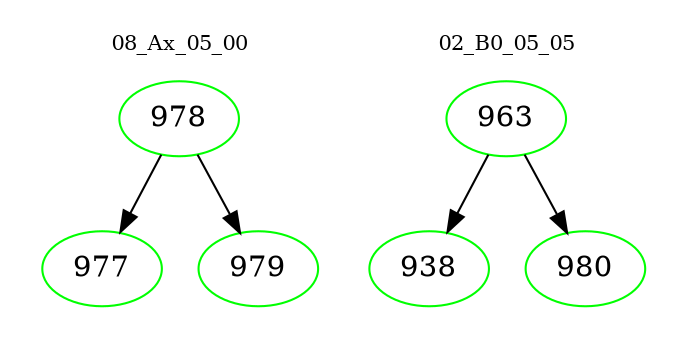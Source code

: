 digraph{
subgraph cluster_0 {
color = white
label = "08_Ax_05_00";
fontsize=10;
T0_978 [label="978", color="green"]
T0_978 -> T0_977 [color="black"]
T0_977 [label="977", color="green"]
T0_978 -> T0_979 [color="black"]
T0_979 [label="979", color="green"]
}
subgraph cluster_1 {
color = white
label = "02_B0_05_05";
fontsize=10;
T1_963 [label="963", color="green"]
T1_963 -> T1_938 [color="black"]
T1_938 [label="938", color="green"]
T1_963 -> T1_980 [color="black"]
T1_980 [label="980", color="green"]
}
}
